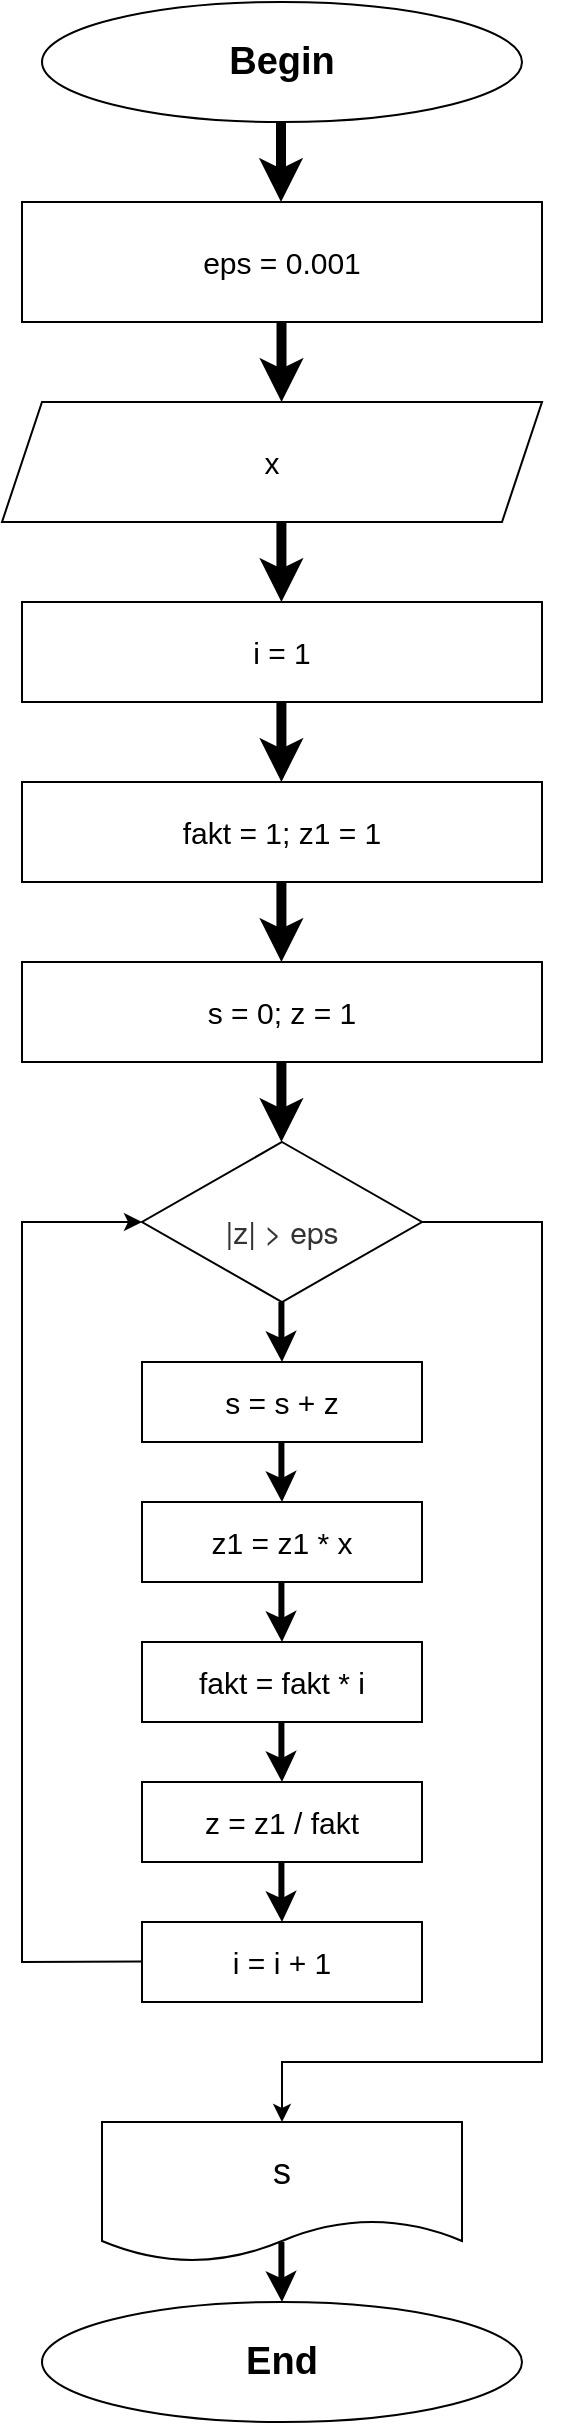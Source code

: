 <mxfile version="23.1.6" type="device">
  <diagram name="Sayfa -1" id="PZ5AzNNGYNpLF9cDOnvr">
    <mxGraphModel dx="763" dy="518" grid="1" gridSize="10" guides="1" tooltips="1" connect="1" arrows="1" fold="1" page="1" pageScale="1" pageWidth="827" pageHeight="1169" math="0" shadow="0">
      <root>
        <mxCell id="0" />
        <mxCell id="1" parent="0" />
        <mxCell id="0asC-71aqcHhQWgowx3V-1" value="&lt;font size=&quot;1&quot;&gt;&lt;b style=&quot;font-size: 19px;&quot;&gt;Begin&lt;/b&gt;&lt;/font&gt;" style="ellipse;whiteSpace=wrap;html=1;" vertex="1" parent="1">
          <mxGeometry x="280" y="10" width="240" height="60" as="geometry" />
        </mxCell>
        <mxCell id="0asC-71aqcHhQWgowx3V-3" value="" style="endArrow=classic;html=1;rounded=0;strokeWidth=5;" edge="1" parent="1">
          <mxGeometry width="50" height="50" relative="1" as="geometry">
            <mxPoint x="399.5" y="70" as="sourcePoint" />
            <mxPoint x="399.5" y="110" as="targetPoint" />
            <Array as="points">
              <mxPoint x="399.5" y="90" />
            </Array>
          </mxGeometry>
        </mxCell>
        <mxCell id="0asC-71aqcHhQWgowx3V-4" value="&lt;font style=&quot;font-size: 15px;&quot;&gt;eps = 0.001&lt;/font&gt;" style="rounded=0;whiteSpace=wrap;html=1;" vertex="1" parent="1">
          <mxGeometry x="270" y="110" width="260" height="60" as="geometry" />
        </mxCell>
        <mxCell id="0asC-71aqcHhQWgowx3V-9" value="" style="endArrow=classic;html=1;rounded=0;strokeWidth=5;" edge="1" parent="1">
          <mxGeometry width="50" height="50" relative="1" as="geometry">
            <mxPoint x="399.76" y="170" as="sourcePoint" />
            <mxPoint x="399.76" y="210" as="targetPoint" />
            <Array as="points">
              <mxPoint x="399.76" y="190" />
            </Array>
          </mxGeometry>
        </mxCell>
        <mxCell id="0asC-71aqcHhQWgowx3V-10" value="&lt;font style=&quot;font-size: 15px;&quot;&gt;x&lt;/font&gt;" style="shape=parallelogram;perimeter=parallelogramPerimeter;whiteSpace=wrap;html=1;fixedSize=1;" vertex="1" parent="1">
          <mxGeometry x="260" y="210" width="270" height="60" as="geometry" />
        </mxCell>
        <mxCell id="0asC-71aqcHhQWgowx3V-11" value="" style="endArrow=classic;html=1;rounded=0;strokeWidth=5;" edge="1" parent="1">
          <mxGeometry width="50" height="50" relative="1" as="geometry">
            <mxPoint x="399.71" y="270" as="sourcePoint" />
            <mxPoint x="399.71" y="310" as="targetPoint" />
            <Array as="points">
              <mxPoint x="399.71" y="290" />
            </Array>
          </mxGeometry>
        </mxCell>
        <mxCell id="0asC-71aqcHhQWgowx3V-12" value="&lt;font style=&quot;font-size: 15px;&quot;&gt;i = 1&lt;/font&gt;" style="rounded=0;whiteSpace=wrap;html=1;" vertex="1" parent="1">
          <mxGeometry x="270" y="310" width="260" height="50" as="geometry" />
        </mxCell>
        <mxCell id="0asC-71aqcHhQWgowx3V-15" value="" style="endArrow=classic;html=1;rounded=0;strokeWidth=5;fontStyle=1" edge="1" parent="1">
          <mxGeometry width="50" height="50" relative="1" as="geometry">
            <mxPoint x="399.71" y="360" as="sourcePoint" />
            <mxPoint x="399.71" y="400" as="targetPoint" />
            <Array as="points">
              <mxPoint x="399.71" y="380" />
            </Array>
          </mxGeometry>
        </mxCell>
        <mxCell id="0asC-71aqcHhQWgowx3V-16" value="&lt;font style=&quot;font-size: 15px;&quot;&gt;fakt = 1; z1 = 1&lt;/font&gt;" style="rounded=0;whiteSpace=wrap;html=1;" vertex="1" parent="1">
          <mxGeometry x="270" y="400" width="260" height="50" as="geometry" />
        </mxCell>
        <mxCell id="0asC-71aqcHhQWgowx3V-17" value="" style="endArrow=classic;html=1;rounded=0;strokeWidth=5;fontStyle=1" edge="1" parent="1">
          <mxGeometry width="50" height="50" relative="1" as="geometry">
            <mxPoint x="399.71" y="450" as="sourcePoint" />
            <mxPoint x="399.71" y="490" as="targetPoint" />
            <Array as="points">
              <mxPoint x="399.71" y="470" />
            </Array>
          </mxGeometry>
        </mxCell>
        <mxCell id="0asC-71aqcHhQWgowx3V-18" value="&lt;font style=&quot;font-size: 15px;&quot;&gt;s = 0; z = 1&lt;/font&gt;" style="rounded=0;whiteSpace=wrap;html=1;" vertex="1" parent="1">
          <mxGeometry x="270" y="490" width="260" height="50" as="geometry" />
        </mxCell>
        <mxCell id="0asC-71aqcHhQWgowx3V-19" value="" style="endArrow=classic;html=1;rounded=0;strokeWidth=5;fontStyle=1" edge="1" parent="1">
          <mxGeometry width="50" height="50" relative="1" as="geometry">
            <mxPoint x="399.71" y="540" as="sourcePoint" />
            <mxPoint x="399.71" y="580" as="targetPoint" />
            <Array as="points">
              <mxPoint x="399.71" y="560" />
            </Array>
          </mxGeometry>
        </mxCell>
        <mxCell id="0asC-71aqcHhQWgowx3V-20" value="&lt;h1 style=&quot;box-sizing: border-box; margin: 30px 0px 15px; font-family: Dosis, &amp;quot;Helvetica Neue&amp;quot;, &amp;quot;Open Sans&amp;quot;, Arial, sans-serif; font-weight: 400; line-height: 1.1; color: rgb(51, 51, 51); -webkit-font-smoothing: antialiased; caret-color: rgb(51, 51, 51);&quot;&gt;&lt;sup&gt;&lt;font style=&quot;font-size: 15px;&quot;&gt;|z| &amp;gt; eps&lt;/font&gt;&lt;/sup&gt;&lt;/h1&gt;" style="rhombus;whiteSpace=wrap;html=1;align=center;" vertex="1" parent="1">
          <mxGeometry x="330" y="580" width="140" height="80" as="geometry" />
        </mxCell>
        <mxCell id="0asC-71aqcHhQWgowx3V-21" value="&lt;font style=&quot;font-size: 15px;&quot;&gt;s = s + z&lt;/font&gt;" style="rounded=0;whiteSpace=wrap;html=1;" vertex="1" parent="1">
          <mxGeometry x="330" y="690" width="140" height="40" as="geometry" />
        </mxCell>
        <mxCell id="0asC-71aqcHhQWgowx3V-22" value="" style="endArrow=classic;html=1;rounded=0;strokeWidth=3;fontStyle=1" edge="1" parent="1">
          <mxGeometry width="50" height="50" relative="1" as="geometry">
            <mxPoint x="399.71" y="660" as="sourcePoint" />
            <mxPoint x="400" y="690" as="targetPoint" />
            <Array as="points">
              <mxPoint x="399.71" y="680" />
            </Array>
          </mxGeometry>
        </mxCell>
        <mxCell id="0asC-71aqcHhQWgowx3V-23" value="&lt;span style=&quot;font-weight: normal;&quot;&gt;&lt;font style=&quot;font-size: 15px;&quot;&gt;z1 = z1 * x&lt;/font&gt;&lt;/span&gt;" style="rounded=0;whiteSpace=wrap;html=1;fontStyle=1" vertex="1" parent="1">
          <mxGeometry x="330" y="760" width="140" height="40" as="geometry" />
        </mxCell>
        <mxCell id="0asC-71aqcHhQWgowx3V-24" value="" style="endArrow=classic;html=1;rounded=0;strokeWidth=3;fontStyle=1" edge="1" parent="1">
          <mxGeometry width="50" height="50" relative="1" as="geometry">
            <mxPoint x="399.71" y="730" as="sourcePoint" />
            <mxPoint x="400" y="760" as="targetPoint" />
            <Array as="points">
              <mxPoint x="399.71" y="750" />
            </Array>
          </mxGeometry>
        </mxCell>
        <mxCell id="0asC-71aqcHhQWgowx3V-25" value="&lt;font style=&quot;font-size: 15px;&quot;&gt;fakt = fakt * i&lt;/font&gt;" style="rounded=0;whiteSpace=wrap;html=1;" vertex="1" parent="1">
          <mxGeometry x="330" y="830" width="140" height="40" as="geometry" />
        </mxCell>
        <mxCell id="0asC-71aqcHhQWgowx3V-26" value="" style="endArrow=classic;html=1;rounded=0;strokeWidth=3;fontStyle=1" edge="1" parent="1">
          <mxGeometry width="50" height="50" relative="1" as="geometry">
            <mxPoint x="399.71" y="800" as="sourcePoint" />
            <mxPoint x="400" y="830" as="targetPoint" />
            <Array as="points">
              <mxPoint x="399.71" y="820" />
            </Array>
          </mxGeometry>
        </mxCell>
        <mxCell id="0asC-71aqcHhQWgowx3V-27" value="&lt;font style=&quot;font-size: 15px;&quot;&gt;z = z1 / fakt&lt;/font&gt;" style="rounded=0;whiteSpace=wrap;html=1;" vertex="1" parent="1">
          <mxGeometry x="330" y="900" width="140" height="40" as="geometry" />
        </mxCell>
        <mxCell id="0asC-71aqcHhQWgowx3V-28" value="" style="endArrow=classic;html=1;rounded=0;strokeWidth=3;fontStyle=1" edge="1" parent="1">
          <mxGeometry width="50" height="50" relative="1" as="geometry">
            <mxPoint x="399.71" y="870" as="sourcePoint" />
            <mxPoint x="400" y="900" as="targetPoint" />
            <Array as="points">
              <mxPoint x="399.71" y="890" />
            </Array>
          </mxGeometry>
        </mxCell>
        <mxCell id="0asC-71aqcHhQWgowx3V-29" value="&lt;font style=&quot;font-size: 15px;&quot;&gt;i = i + 1&lt;/font&gt;" style="rounded=0;whiteSpace=wrap;html=1;" vertex="1" parent="1">
          <mxGeometry x="330" y="970" width="140" height="40" as="geometry" />
        </mxCell>
        <mxCell id="0asC-71aqcHhQWgowx3V-30" value="" style="endArrow=classic;html=1;rounded=0;strokeWidth=3;fontStyle=1" edge="1" parent="1">
          <mxGeometry width="50" height="50" relative="1" as="geometry">
            <mxPoint x="399.71" y="940" as="sourcePoint" />
            <mxPoint x="400" y="970" as="targetPoint" />
            <Array as="points">
              <mxPoint x="399.71" y="960" />
            </Array>
          </mxGeometry>
        </mxCell>
        <mxCell id="0asC-71aqcHhQWgowx3V-32" value="" style="endArrow=classic;html=1;rounded=0;entryX=0;entryY=0.5;entryDx=0;entryDy=0;" edge="1" parent="1" target="0asC-71aqcHhQWgowx3V-20">
          <mxGeometry width="50" height="50" relative="1" as="geometry">
            <mxPoint x="330" y="989.71" as="sourcePoint" />
            <mxPoint x="270" y="619.429" as="targetPoint" />
            <Array as="points">
              <mxPoint x="270" y="990" />
              <mxPoint x="270" y="620" />
            </Array>
          </mxGeometry>
        </mxCell>
        <mxCell id="0asC-71aqcHhQWgowx3V-33" value="" style="endArrow=classic;html=1;rounded=0;" edge="1" parent="1">
          <mxGeometry width="50" height="50" relative="1" as="geometry">
            <mxPoint x="470" y="620" as="sourcePoint" />
            <mxPoint x="400" y="1070" as="targetPoint" />
            <Array as="points">
              <mxPoint x="530" y="620" />
              <mxPoint x="530" y="1040" />
              <mxPoint x="400" y="1040" />
            </Array>
          </mxGeometry>
        </mxCell>
        <mxCell id="0asC-71aqcHhQWgowx3V-34" value="&lt;font style=&quot;font-size: 18px;&quot;&gt;s&lt;/font&gt;" style="shape=document;whiteSpace=wrap;html=1;boundedLbl=1;" vertex="1" parent="1">
          <mxGeometry x="310" y="1070" width="180" height="70" as="geometry" />
        </mxCell>
        <mxCell id="0asC-71aqcHhQWgowx3V-35" value="" style="endArrow=classic;html=1;rounded=0;strokeWidth=3;fontStyle=1" edge="1" parent="1">
          <mxGeometry width="50" height="50" relative="1" as="geometry">
            <mxPoint x="399.71" y="1130" as="sourcePoint" />
            <mxPoint x="400" y="1160" as="targetPoint" />
            <Array as="points">
              <mxPoint x="399.71" y="1150" />
            </Array>
          </mxGeometry>
        </mxCell>
        <mxCell id="0asC-71aqcHhQWgowx3V-36" value="&lt;b&gt;&lt;font style=&quot;font-size: 19px;&quot;&gt;End&lt;/font&gt;&lt;/b&gt;" style="ellipse;whiteSpace=wrap;html=1;" vertex="1" parent="1">
          <mxGeometry x="280" y="1160" width="240" height="60" as="geometry" />
        </mxCell>
      </root>
    </mxGraphModel>
  </diagram>
</mxfile>
